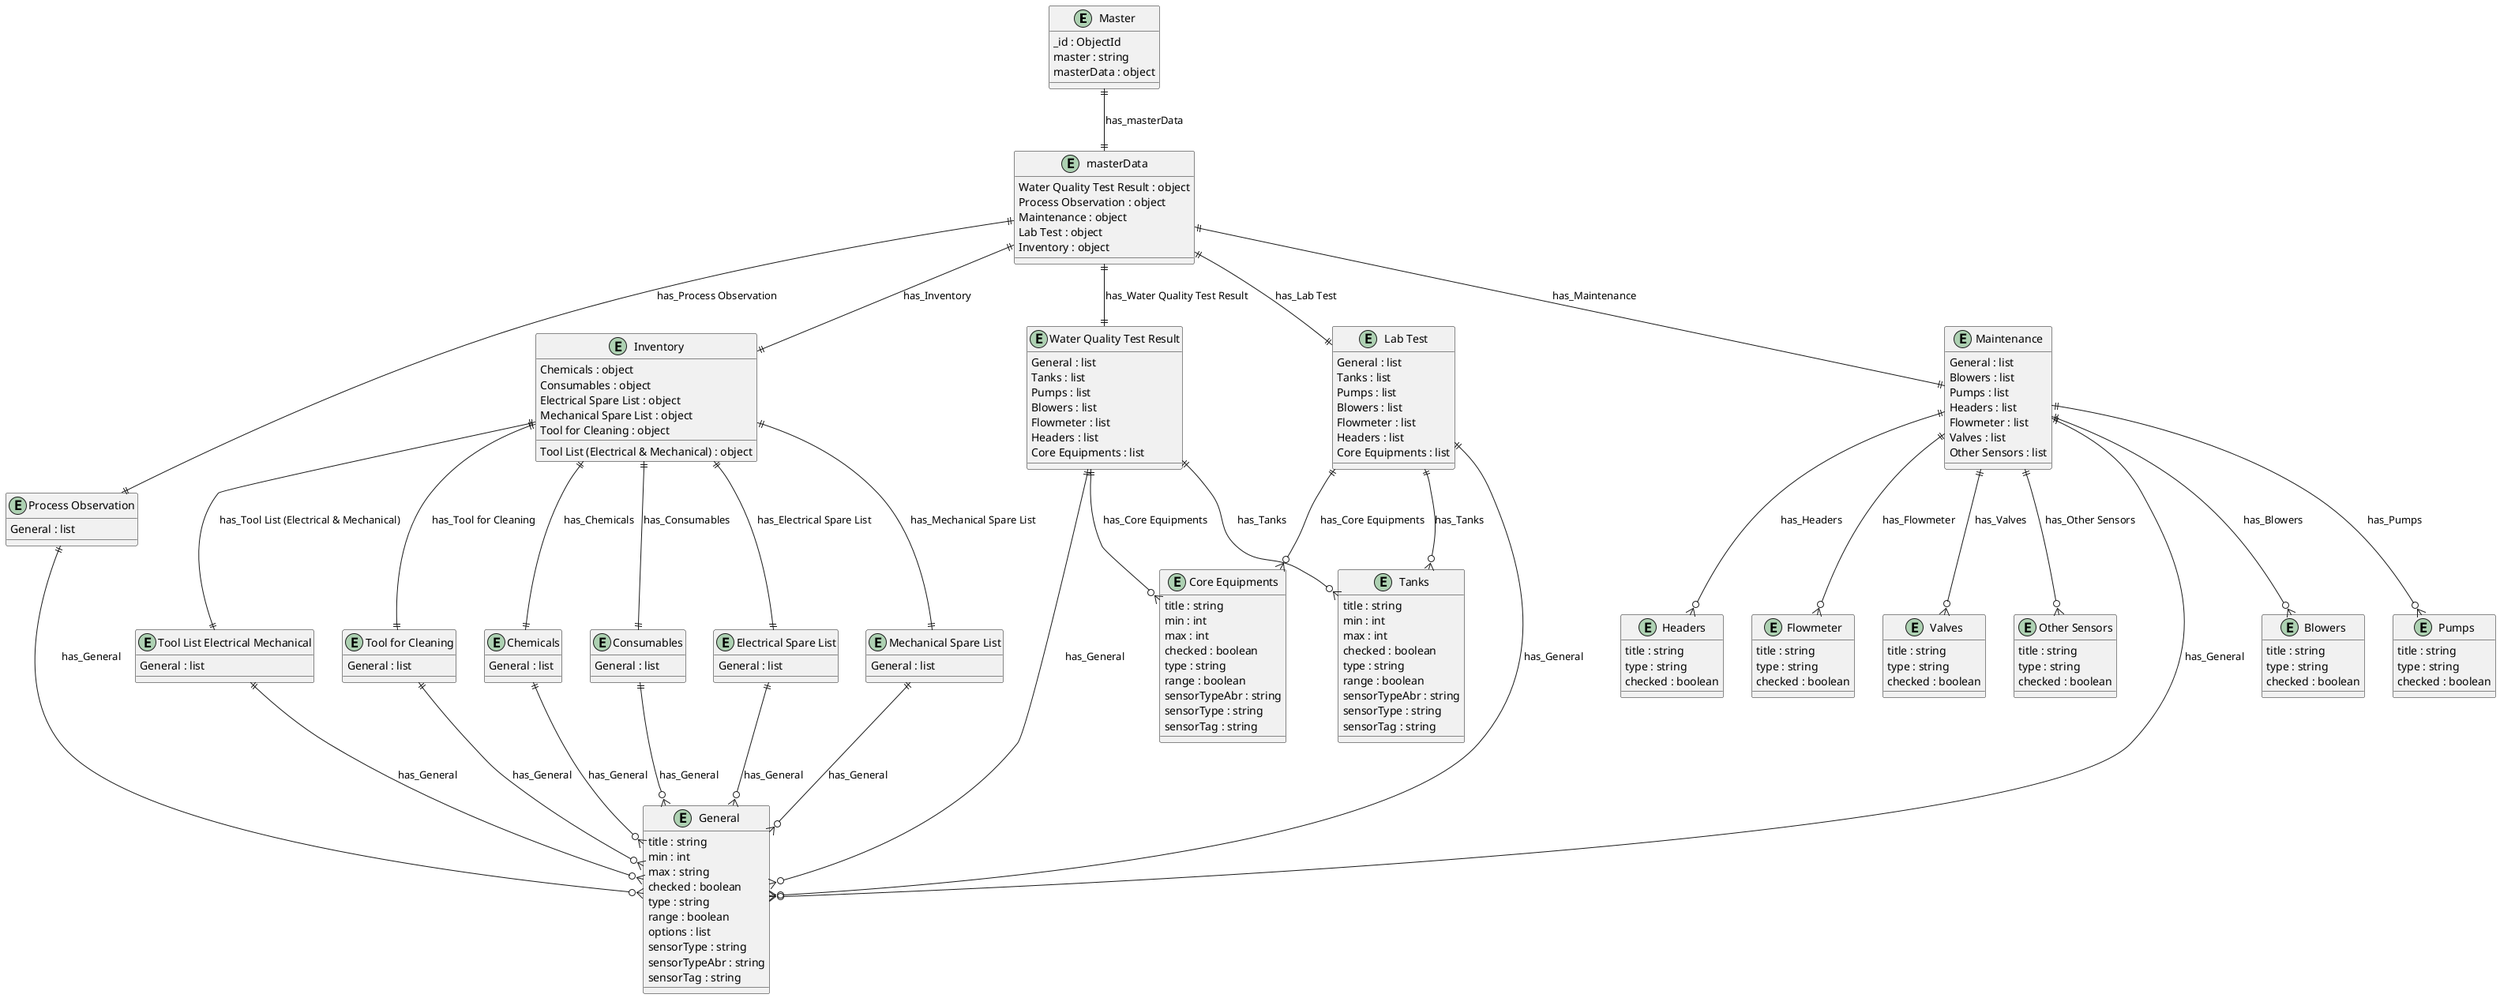 @startuml Master_Diagram

entity "Master" as Master {
  _id : ObjectId
  master : string
  masterData : object
}

entity "masterData" as masterData {
  Water Quality Test Result : object
  Process Observation : object
  Maintenance : object
  Lab Test : object
  Inventory : object
}

entity "Water Quality Test Result" as Water_Quality_Test_Result {
  General : list
  Tanks : list
  Pumps : list
  Blowers : list
  Flowmeter : list
  Headers : list
  Core Equipments : list
}

entity "General" as General {
  title : string
  min : int
  max : string
  checked : boolean
  type : string
  range : boolean
  options : list
  sensorType : string
  sensorTypeAbr : string
  sensorTag : string
}

entity "Tanks" as Tanks {
  title : string
  min : int
  max : int
  checked : boolean
  type : string
  range : boolean
  sensorTypeAbr : string
  sensorType : string
  sensorTag : string
}

entity "Core Equipments" as Core_Equipments {
  title : string
  min : int
  max : int
  checked : boolean
  type : string
  range : boolean
  sensorTypeAbr : string
  sensorType : string
  sensorTag : string
}

entity "Process Observation" as Process_Observation {
  General : list
}

entity "Maintenance" as Maintenance {
  General : list
  Blowers : list
  Pumps : list
  Headers : list
  Flowmeter : list
  Valves : list
  Other Sensors : list
}

entity "Blowers" as Blowers {
  title : string
  type : string
  checked : boolean
}

entity "Pumps" as Pumps {
  title : string
  type : string
  checked : boolean
}

entity "Headers" as Headers {
  title : string
  type : string
  checked : boolean
}

entity "Flowmeter" as Flowmeter {
  title : string
  type : string
  checked : boolean
}

entity "Valves" as Valves {
  title : string
  type : string
  checked : boolean
}

entity "Other Sensors" as Other_Sensors {
  title : string
  type : string
  checked : boolean
}

entity "Lab Test" as Lab_Test {
  General : list
  Tanks : list
  Pumps : list
  Blowers : list
  Flowmeter : list
  Headers : list
  Core Equipments : list
}

entity "Inventory" as Inventory {
  Chemicals : object
  Consumables : object
  Electrical Spare List : object
  Mechanical Spare List : object
  Tool List (Electrical & Mechanical) : object
  Tool for Cleaning : object
}

entity "Chemicals" as Chemicals {
  General : list
}

entity "Consumables" as Consumables {
  General : list
}

entity "Electrical Spare List" as Electrical_Spare_List {
  General : list
}

entity "Mechanical Spare List" as Mechanical_Spare_List {
  General : list
}

entity "Tool List Electrical Mechanical" as Tool_List__Electrical___Mechanical_ {
  General : list
}

entity "Tool for Cleaning" as Tool_for_Cleaning {
  General : list
}

' // Relationships
Master ||--|| masterData : has_masterData
masterData ||--|| Water_Quality_Test_Result : has_Water Quality Test Result
Water_Quality_Test_Result ||--o{ General : has_General
Water_Quality_Test_Result ||--o{ Tanks : has_Tanks
Water_Quality_Test_Result ||--o{ Core_Equipments : has_Core Equipments
masterData ||--|| Process_Observation : has_Process Observation
Process_Observation ||--o{ General : has_General
masterData ||--|| Maintenance : has_Maintenance
Maintenance ||--o{ General : has_General
Maintenance ||--o{ Blowers : has_Blowers
Maintenance ||--o{ Pumps : has_Pumps
Maintenance ||--o{ Headers : has_Headers
Maintenance ||--o{ Flowmeter : has_Flowmeter
Maintenance ||--o{ Valves : has_Valves
Maintenance ||--o{ Other_Sensors : has_Other Sensors
masterData ||--|| Lab_Test : has_Lab Test
Lab_Test ||--o{ General : has_General
Lab_Test ||--o{ Tanks : has_Tanks
Lab_Test ||--o{ Core_Equipments : has_Core Equipments
masterData ||--|| Inventory : has_Inventory
Inventory ||--|| Chemicals : has_Chemicals
Chemicals ||--o{ General : has_General
Inventory ||--|| Consumables : has_Consumables
Consumables ||--o{ General : has_General
Inventory ||--|| Electrical_Spare_List : has_Electrical Spare List
Electrical_Spare_List ||--o{ General : has_General
Inventory ||--|| Mechanical_Spare_List : has_Mechanical Spare List
Mechanical_Spare_List ||--o{ General : has_General
Inventory ||--|| Tool_List__Electrical___Mechanical_ : has_Tool List (Electrical & Mechanical)
Tool_List__Electrical___Mechanical_ ||--o{ General : has_General
Inventory ||--|| Tool_for_Cleaning : has_Tool for Cleaning
Tool_for_Cleaning ||--o{ General : has_General
@enduml